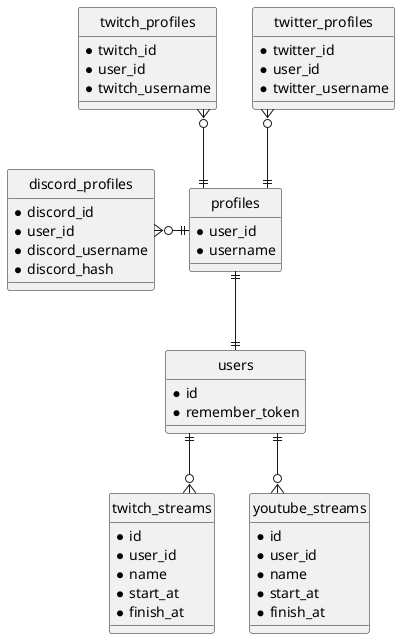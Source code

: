 @startuml er_diagram

' hide the spot
hide circle

' avoid problems with angled crows feet
skinparam linetype ortho

entity users {
    * id
    * remember_token
}

entity profiles {
    * user_id
    * username
}
profiles ||--|| users

entity discord_profiles {
    * discord_id
    * user_id
    * discord_username
    * discord_hash
}
discord_profiles }o-|| profiles

entity twitch_profiles {
    * twitch_id
    * user_id
    * twitch_username
}
twitch_profiles }o--|| profiles

entity twitter_profiles {
    * twitter_id
    * user_id
    * twitter_username
}
twitter_profiles }o--|| profiles

entity twitch_streams {
    * id
    * user_id
    * name
    * start_at
    * finish_at
}
users ||--o{ twitch_streams

entity youtube_streams {
    * id
    * user_id
    * name
    * start_at
    * finish_at
}
users ||--o{ youtube_streams

@enduml